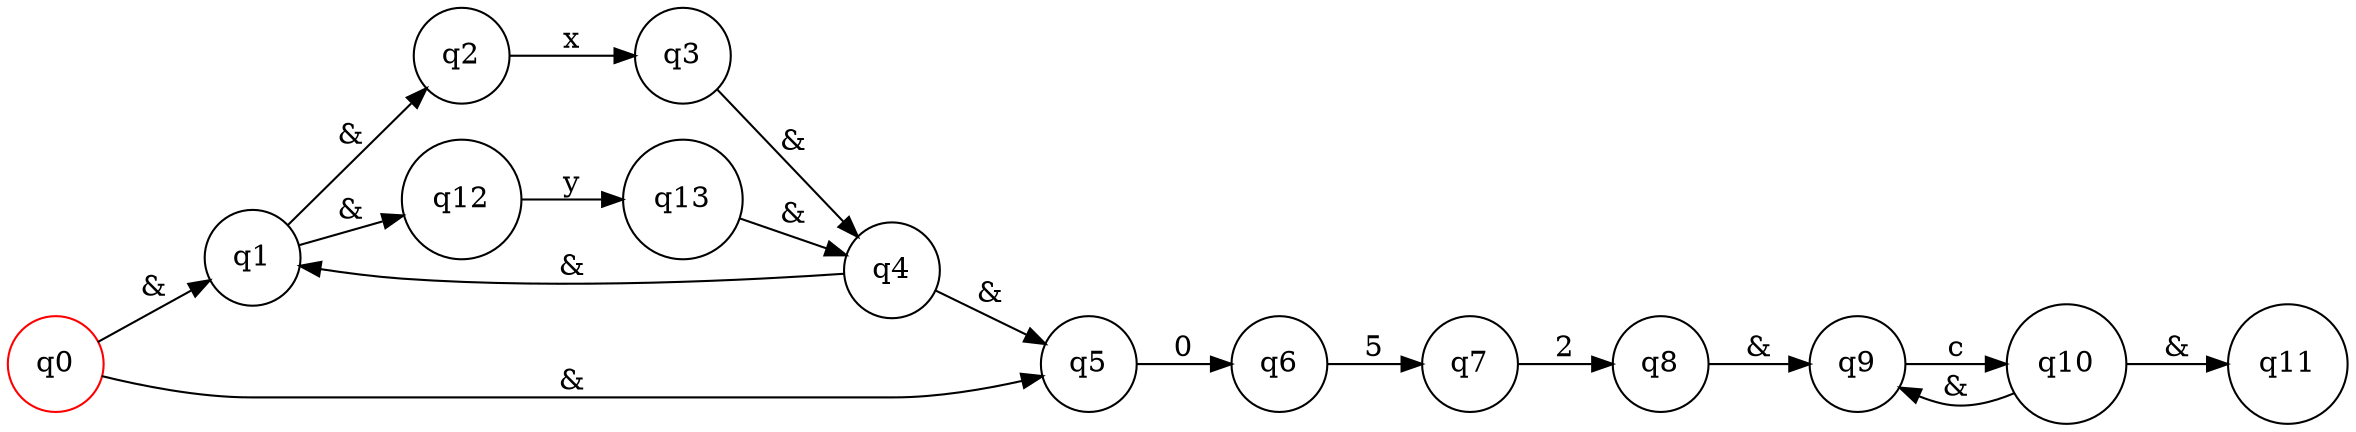 digraph G {
	rankdir=LR size="20,5"
	node [color=red shape=circle]
	q0
	node [color=black shape=circle]
	q1
	node [color=black shape=circle]
	q2
	node [color=black shape=circle]
	q3
	node [color=black shape=circle]
	q4
	node [color=black shape=circle]
	q5
	node [color=black shape=circle]
	q6
	node [color=black shape=circle]
	q7
	node [color=black shape=circle]
	q8
	node [color=black shape=circle]
	q9
	node [color=black shape=circle]
	q10
	node [color=black shape=circle]
	q11
	node [color=black shape=circle]
	q12
	node [color=black shape=circle]
	q13
	q0 -> q1 [label="&"]
	q0 -> q5 [label="&"]
	q1 -> q2 [label="&"]
	q1 -> q12 [label="&"]
	q2 -> q3 [label=x]
	q3 -> q4 [label="&"]
	q4 -> q1 [label="&"]
	q4 -> q5 [label="&"]
	q5 -> q6 [label=0]
	q6 -> q7 [label=5]
	q7 -> q8 [label=2]
	q8 -> q9 [label="&"]
	q9 -> q10 [label=c]
	q10 -> q9 [label="&"]
	q10 -> q11 [label="&"]
	q12 -> q13 [label=y]
	q13 -> q4 [label="&"]
}

